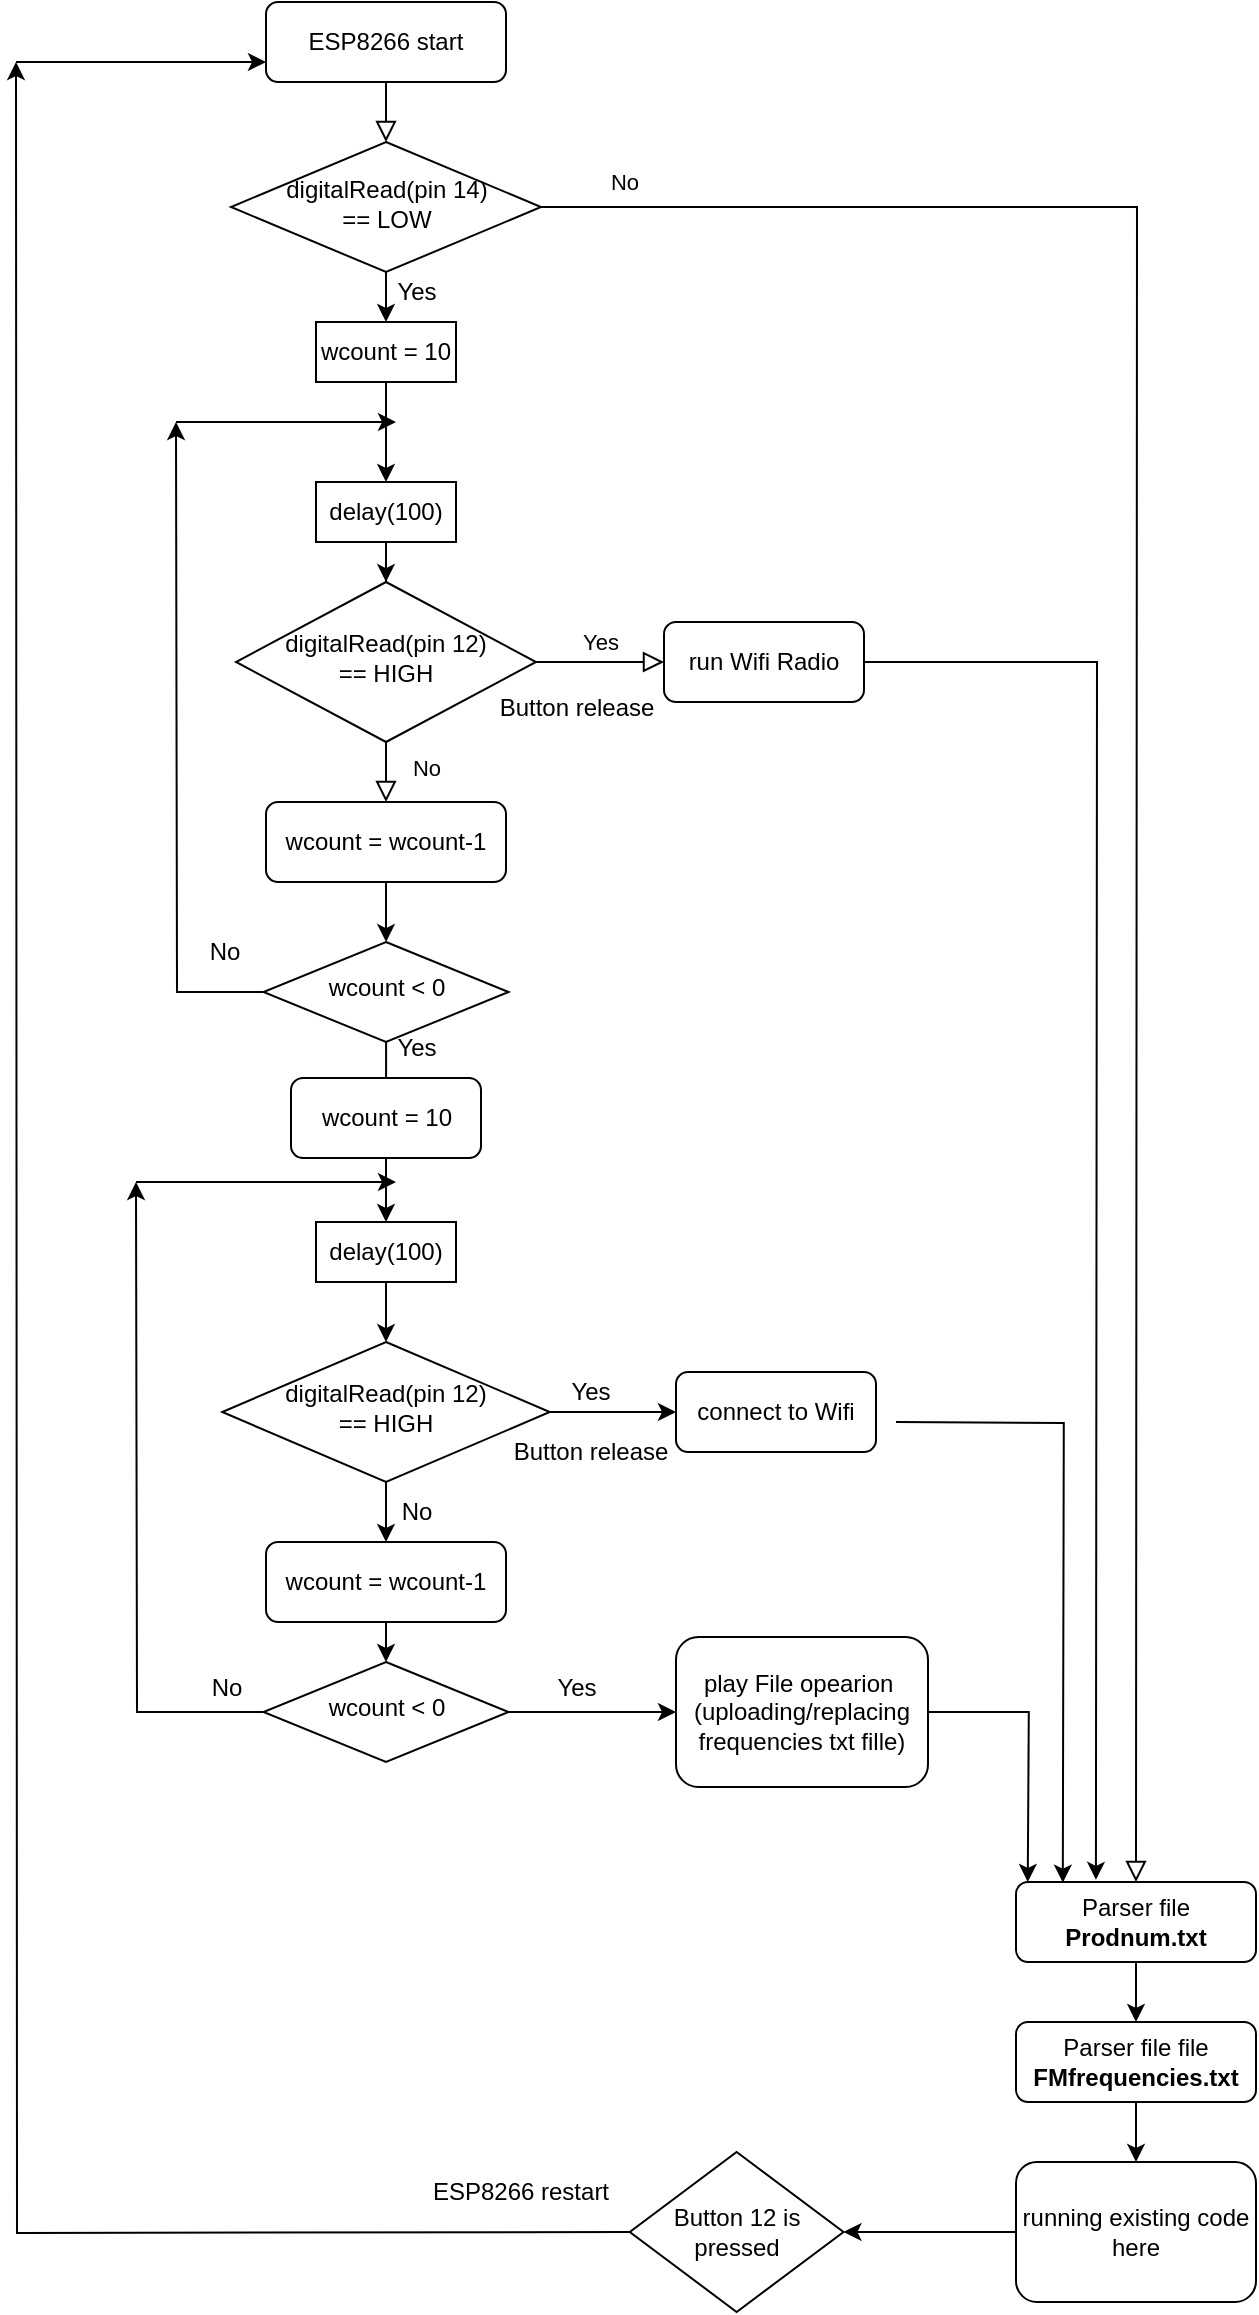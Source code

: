 <mxfile version="24.8.3">
  <diagram id="C5RBs43oDa-KdzZeNtuy" name="Page-1">
    <mxGraphModel dx="1195" dy="615" grid="1" gridSize="10" guides="1" tooltips="1" connect="1" arrows="1" fold="1" page="1" pageScale="1" pageWidth="827" pageHeight="1169" math="0" shadow="0">
      <root>
        <mxCell id="WIyWlLk6GJQsqaUBKTNV-0" />
        <mxCell id="WIyWlLk6GJQsqaUBKTNV-1" parent="WIyWlLk6GJQsqaUBKTNV-0" />
        <mxCell id="WIyWlLk6GJQsqaUBKTNV-2" value="" style="rounded=0;html=1;jettySize=auto;orthogonalLoop=1;fontSize=11;endArrow=block;endFill=0;endSize=8;strokeWidth=1;shadow=0;labelBackgroundColor=none;edgeStyle=orthogonalEdgeStyle;" parent="WIyWlLk6GJQsqaUBKTNV-1" source="WIyWlLk6GJQsqaUBKTNV-3" target="WIyWlLk6GJQsqaUBKTNV-6" edge="1">
          <mxGeometry relative="1" as="geometry" />
        </mxCell>
        <mxCell id="WIyWlLk6GJQsqaUBKTNV-3" value="ESP8266 start" style="rounded=1;whiteSpace=wrap;html=1;fontSize=12;glass=0;strokeWidth=1;shadow=0;" parent="WIyWlLk6GJQsqaUBKTNV-1" vertex="1">
          <mxGeometry x="165" y="10" width="120" height="40" as="geometry" />
        </mxCell>
        <mxCell id="WIyWlLk6GJQsqaUBKTNV-5" value="No" style="edgeStyle=orthogonalEdgeStyle;rounded=0;html=1;jettySize=auto;orthogonalLoop=1;fontSize=11;endArrow=block;endFill=0;endSize=8;strokeWidth=1;shadow=0;labelBackgroundColor=none;" parent="WIyWlLk6GJQsqaUBKTNV-1" source="WIyWlLk6GJQsqaUBKTNV-6" edge="1">
          <mxGeometry x="-0.927" y="12" relative="1" as="geometry">
            <mxPoint y="-1" as="offset" />
            <mxPoint x="600" y="950" as="targetPoint" />
          </mxGeometry>
        </mxCell>
        <mxCell id="ev5XQa3KlGmRPrC_pve0-5" value="" style="edgeStyle=orthogonalEdgeStyle;rounded=0;orthogonalLoop=1;jettySize=auto;html=1;" edge="1" parent="WIyWlLk6GJQsqaUBKTNV-1" source="WIyWlLk6GJQsqaUBKTNV-6" target="ev5XQa3KlGmRPrC_pve0-4">
          <mxGeometry relative="1" as="geometry" />
        </mxCell>
        <mxCell id="WIyWlLk6GJQsqaUBKTNV-6" value="digitalRead(pin 14)&lt;div&gt;== LOW&lt;/div&gt;" style="rhombus;whiteSpace=wrap;html=1;shadow=0;fontFamily=Helvetica;fontSize=12;align=center;strokeWidth=1;spacing=6;spacingTop=-4;" parent="WIyWlLk6GJQsqaUBKTNV-1" vertex="1">
          <mxGeometry x="147.51" y="80" width="155" height="65" as="geometry" />
        </mxCell>
        <mxCell id="WIyWlLk6GJQsqaUBKTNV-8" value="No" style="rounded=0;html=1;jettySize=auto;orthogonalLoop=1;fontSize=11;endArrow=block;endFill=0;endSize=8;strokeWidth=1;shadow=0;labelBackgroundColor=none;edgeStyle=orthogonalEdgeStyle;" parent="WIyWlLk6GJQsqaUBKTNV-1" source="WIyWlLk6GJQsqaUBKTNV-10" target="WIyWlLk6GJQsqaUBKTNV-11" edge="1">
          <mxGeometry x="0.333" y="20" relative="1" as="geometry">
            <mxPoint as="offset" />
          </mxGeometry>
        </mxCell>
        <mxCell id="WIyWlLk6GJQsqaUBKTNV-9" value="Yes" style="edgeStyle=orthogonalEdgeStyle;rounded=0;html=1;jettySize=auto;orthogonalLoop=1;fontSize=11;endArrow=block;endFill=0;endSize=8;strokeWidth=1;shadow=0;labelBackgroundColor=none;" parent="WIyWlLk6GJQsqaUBKTNV-1" source="WIyWlLk6GJQsqaUBKTNV-10" target="WIyWlLk6GJQsqaUBKTNV-12" edge="1">
          <mxGeometry y="10" relative="1" as="geometry">
            <mxPoint as="offset" />
          </mxGeometry>
        </mxCell>
        <mxCell id="WIyWlLk6GJQsqaUBKTNV-10" value="digitalRead(pin 12)&lt;div&gt;== HIGH&lt;/div&gt;" style="rhombus;whiteSpace=wrap;html=1;shadow=0;fontFamily=Helvetica;fontSize=12;align=center;strokeWidth=1;spacing=6;spacingTop=-4;" parent="WIyWlLk6GJQsqaUBKTNV-1" vertex="1">
          <mxGeometry x="150.01" y="300" width="150" height="80" as="geometry" />
        </mxCell>
        <mxCell id="ev5XQa3KlGmRPrC_pve0-12" value="" style="edgeStyle=orthogonalEdgeStyle;rounded=0;orthogonalLoop=1;jettySize=auto;html=1;" edge="1" parent="WIyWlLk6GJQsqaUBKTNV-1" source="WIyWlLk6GJQsqaUBKTNV-11" target="ev5XQa3KlGmRPrC_pve0-11">
          <mxGeometry relative="1" as="geometry" />
        </mxCell>
        <mxCell id="WIyWlLk6GJQsqaUBKTNV-11" value="wcount = wcount-1" style="rounded=1;whiteSpace=wrap;html=1;fontSize=12;glass=0;strokeWidth=1;shadow=0;" parent="WIyWlLk6GJQsqaUBKTNV-1" vertex="1">
          <mxGeometry x="165" y="410" width="120" height="40" as="geometry" />
        </mxCell>
        <mxCell id="ev5XQa3KlGmRPrC_pve0-9" style="edgeStyle=orthogonalEdgeStyle;rounded=0;orthogonalLoop=1;jettySize=auto;html=1;entryX=0.333;entryY=-0.027;entryDx=0;entryDy=0;entryPerimeter=0;exitX=1;exitY=0.5;exitDx=0;exitDy=0;" edge="1" parent="WIyWlLk6GJQsqaUBKTNV-1" source="WIyWlLk6GJQsqaUBKTNV-12">
          <mxGeometry relative="1" as="geometry">
            <mxPoint x="460" y="335.88" as="sourcePoint" />
            <mxPoint x="579.96" y="948.92" as="targetPoint" />
          </mxGeometry>
        </mxCell>
        <mxCell id="WIyWlLk6GJQsqaUBKTNV-12" value="run Wifi Radio" style="rounded=1;whiteSpace=wrap;html=1;fontSize=12;glass=0;strokeWidth=1;shadow=0;" parent="WIyWlLk6GJQsqaUBKTNV-1" vertex="1">
          <mxGeometry x="364" y="320" width="100" height="40" as="geometry" />
        </mxCell>
        <mxCell id="ev5XQa3KlGmRPrC_pve0-7" value="" style="edgeStyle=orthogonalEdgeStyle;rounded=0;orthogonalLoop=1;jettySize=auto;html=1;" edge="1" parent="WIyWlLk6GJQsqaUBKTNV-1" source="ev5XQa3KlGmRPrC_pve0-4" target="ev5XQa3KlGmRPrC_pve0-6">
          <mxGeometry relative="1" as="geometry" />
        </mxCell>
        <mxCell id="ev5XQa3KlGmRPrC_pve0-4" value="wcount = 10" style="rounded=0;whiteSpace=wrap;html=1;" vertex="1" parent="WIyWlLk6GJQsqaUBKTNV-1">
          <mxGeometry x="190" y="170" width="70" height="30" as="geometry" />
        </mxCell>
        <mxCell id="ev5XQa3KlGmRPrC_pve0-8" value="" style="edgeStyle=orthogonalEdgeStyle;rounded=0;orthogonalLoop=1;jettySize=auto;html=1;" edge="1" parent="WIyWlLk6GJQsqaUBKTNV-1" source="ev5XQa3KlGmRPrC_pve0-6" target="WIyWlLk6GJQsqaUBKTNV-10">
          <mxGeometry relative="1" as="geometry" />
        </mxCell>
        <mxCell id="ev5XQa3KlGmRPrC_pve0-6" value="delay(100)" style="rounded=0;whiteSpace=wrap;html=1;" vertex="1" parent="WIyWlLk6GJQsqaUBKTNV-1">
          <mxGeometry x="190" y="250" width="70" height="30" as="geometry" />
        </mxCell>
        <mxCell id="ev5XQa3KlGmRPrC_pve0-10" value="Yes" style="text;html=1;align=center;verticalAlign=middle;resizable=0;points=[];autosize=1;strokeColor=none;fillColor=none;" vertex="1" parent="WIyWlLk6GJQsqaUBKTNV-1">
          <mxGeometry x="220" y="140" width="40" height="30" as="geometry" />
        </mxCell>
        <mxCell id="ev5XQa3KlGmRPrC_pve0-18" value="" style="edgeStyle=orthogonalEdgeStyle;rounded=0;orthogonalLoop=1;jettySize=auto;html=1;" edge="1" parent="WIyWlLk6GJQsqaUBKTNV-1" source="ev5XQa3KlGmRPrC_pve0-11" target="ev5XQa3KlGmRPrC_pve0-17">
          <mxGeometry relative="1" as="geometry" />
        </mxCell>
        <mxCell id="ev5XQa3KlGmRPrC_pve0-50" style="edgeStyle=orthogonalEdgeStyle;rounded=0;orthogonalLoop=1;jettySize=auto;html=1;exitX=0;exitY=0.5;exitDx=0;exitDy=0;" edge="1" parent="WIyWlLk6GJQsqaUBKTNV-1" source="ev5XQa3KlGmRPrC_pve0-11">
          <mxGeometry relative="1" as="geometry">
            <mxPoint x="120" y="220" as="targetPoint" />
          </mxGeometry>
        </mxCell>
        <mxCell id="ev5XQa3KlGmRPrC_pve0-11" value="wcount &amp;lt; 0" style="rhombus;whiteSpace=wrap;html=1;shadow=0;fontFamily=Helvetica;fontSize=12;align=center;strokeWidth=1;spacing=6;spacingTop=-4;" vertex="1" parent="WIyWlLk6GJQsqaUBKTNV-1">
          <mxGeometry x="163.75" y="480" width="122.5" height="50" as="geometry" />
        </mxCell>
        <mxCell id="ev5XQa3KlGmRPrC_pve0-15" value="" style="endArrow=classic;html=1;rounded=0;" edge="1" parent="WIyWlLk6GJQsqaUBKTNV-1">
          <mxGeometry width="50" height="50" relative="1" as="geometry">
            <mxPoint x="120" y="220" as="sourcePoint" />
            <mxPoint x="230" y="220" as="targetPoint" />
          </mxGeometry>
        </mxCell>
        <mxCell id="ev5XQa3KlGmRPrC_pve0-16" value="No" style="text;html=1;align=center;verticalAlign=middle;resizable=0;points=[];autosize=1;strokeColor=none;fillColor=none;" vertex="1" parent="WIyWlLk6GJQsqaUBKTNV-1">
          <mxGeometry x="123.75" y="470" width="40" height="30" as="geometry" />
        </mxCell>
        <mxCell id="ev5XQa3KlGmRPrC_pve0-20" value="" style="edgeStyle=orthogonalEdgeStyle;rounded=0;orthogonalLoop=1;jettySize=auto;html=1;" edge="1" parent="WIyWlLk6GJQsqaUBKTNV-1" source="ev5XQa3KlGmRPrC_pve0-17" target="ev5XQa3KlGmRPrC_pve0-19">
          <mxGeometry relative="1" as="geometry" />
        </mxCell>
        <mxCell id="ev5XQa3KlGmRPrC_pve0-17" value="wcount = 10" style="rounded=1;whiteSpace=wrap;html=1;fontSize=12;glass=0;strokeWidth=1;shadow=0;" vertex="1" parent="WIyWlLk6GJQsqaUBKTNV-1">
          <mxGeometry x="177.5" y="548" width="95" height="40" as="geometry" />
        </mxCell>
        <mxCell id="ev5XQa3KlGmRPrC_pve0-22" value="" style="edgeStyle=orthogonalEdgeStyle;rounded=0;orthogonalLoop=1;jettySize=auto;html=1;" edge="1" parent="WIyWlLk6GJQsqaUBKTNV-1" source="ev5XQa3KlGmRPrC_pve0-19" target="ev5XQa3KlGmRPrC_pve0-21">
          <mxGeometry relative="1" as="geometry" />
        </mxCell>
        <mxCell id="ev5XQa3KlGmRPrC_pve0-19" value="delay(100)" style="rounded=0;whiteSpace=wrap;html=1;" vertex="1" parent="WIyWlLk6GJQsqaUBKTNV-1">
          <mxGeometry x="190" y="620" width="70" height="30" as="geometry" />
        </mxCell>
        <mxCell id="ev5XQa3KlGmRPrC_pve0-24" value="" style="edgeStyle=orthogonalEdgeStyle;rounded=0;orthogonalLoop=1;jettySize=auto;html=1;" edge="1" parent="WIyWlLk6GJQsqaUBKTNV-1" source="ev5XQa3KlGmRPrC_pve0-21" target="ev5XQa3KlGmRPrC_pve0-23">
          <mxGeometry relative="1" as="geometry" />
        </mxCell>
        <mxCell id="ev5XQa3KlGmRPrC_pve0-31" value="" style="edgeStyle=orthogonalEdgeStyle;rounded=0;orthogonalLoop=1;jettySize=auto;html=1;" edge="1" parent="WIyWlLk6GJQsqaUBKTNV-1" source="ev5XQa3KlGmRPrC_pve0-21" target="ev5XQa3KlGmRPrC_pve0-30">
          <mxGeometry relative="1" as="geometry" />
        </mxCell>
        <mxCell id="ev5XQa3KlGmRPrC_pve0-21" value="digitalRead(pin 12)&lt;div&gt;== HIGH&lt;/div&gt;" style="rhombus;whiteSpace=wrap;html=1;shadow=0;fontFamily=Helvetica;fontSize=12;align=center;strokeWidth=1;spacing=6;spacingTop=-4;" vertex="1" parent="WIyWlLk6GJQsqaUBKTNV-1">
          <mxGeometry x="143.13" y="680" width="163.75" height="70" as="geometry" />
        </mxCell>
        <mxCell id="ev5XQa3KlGmRPrC_pve0-23" value="connect to Wifi" style="rounded=1;whiteSpace=wrap;html=1;fontSize=12;glass=0;strokeWidth=1;shadow=0;" vertex="1" parent="WIyWlLk6GJQsqaUBKTNV-1">
          <mxGeometry x="370" y="695" width="100" height="40" as="geometry" />
        </mxCell>
        <mxCell id="ev5XQa3KlGmRPrC_pve0-25" style="edgeStyle=orthogonalEdgeStyle;rounded=0;orthogonalLoop=1;jettySize=auto;html=1;entryX=0.195;entryY=0.008;entryDx=0;entryDy=0;entryPerimeter=0;" edge="1" parent="WIyWlLk6GJQsqaUBKTNV-1">
          <mxGeometry relative="1" as="geometry">
            <mxPoint x="480" y="720" as="sourcePoint" />
            <mxPoint x="563.4" y="950.32" as="targetPoint" />
          </mxGeometry>
        </mxCell>
        <mxCell id="ev5XQa3KlGmRPrC_pve0-27" value="Yes" style="text;html=1;align=center;verticalAlign=middle;resizable=0;points=[];autosize=1;strokeColor=none;fillColor=none;" vertex="1" parent="WIyWlLk6GJQsqaUBKTNV-1">
          <mxGeometry x="306.88" y="690" width="40" height="30" as="geometry" />
        </mxCell>
        <mxCell id="ev5XQa3KlGmRPrC_pve0-28" value="Button release" style="text;html=1;align=center;verticalAlign=middle;resizable=0;points=[];autosize=1;strokeColor=none;fillColor=none;" vertex="1" parent="WIyWlLk6GJQsqaUBKTNV-1">
          <mxGeometry x="276.88" y="720" width="100" height="30" as="geometry" />
        </mxCell>
        <mxCell id="ev5XQa3KlGmRPrC_pve0-34" value="" style="edgeStyle=orthogonalEdgeStyle;rounded=0;orthogonalLoop=1;jettySize=auto;html=1;" edge="1" parent="WIyWlLk6GJQsqaUBKTNV-1" source="ev5XQa3KlGmRPrC_pve0-30" target="ev5XQa3KlGmRPrC_pve0-33">
          <mxGeometry relative="1" as="geometry" />
        </mxCell>
        <mxCell id="ev5XQa3KlGmRPrC_pve0-30" value="wcount = wcount-1" style="rounded=1;whiteSpace=wrap;html=1;fontSize=12;glass=0;strokeWidth=1;shadow=0;" vertex="1" parent="WIyWlLk6GJQsqaUBKTNV-1">
          <mxGeometry x="165.01" y="780" width="120" height="40" as="geometry" />
        </mxCell>
        <mxCell id="ev5XQa3KlGmRPrC_pve0-32" value="No" style="text;html=1;align=center;verticalAlign=middle;resizable=0;points=[];autosize=1;strokeColor=none;fillColor=none;" vertex="1" parent="WIyWlLk6GJQsqaUBKTNV-1">
          <mxGeometry x="220" y="750" width="40" height="30" as="geometry" />
        </mxCell>
        <mxCell id="ev5XQa3KlGmRPrC_pve0-36" value="" style="edgeStyle=orthogonalEdgeStyle;rounded=0;orthogonalLoop=1;jettySize=auto;html=1;" edge="1" parent="WIyWlLk6GJQsqaUBKTNV-1" source="ev5XQa3KlGmRPrC_pve0-33" target="ev5XQa3KlGmRPrC_pve0-35">
          <mxGeometry relative="1" as="geometry" />
        </mxCell>
        <mxCell id="ev5XQa3KlGmRPrC_pve0-48" style="edgeStyle=orthogonalEdgeStyle;rounded=0;orthogonalLoop=1;jettySize=auto;html=1;exitX=0;exitY=0.5;exitDx=0;exitDy=0;" edge="1" parent="WIyWlLk6GJQsqaUBKTNV-1" source="ev5XQa3KlGmRPrC_pve0-33">
          <mxGeometry relative="1" as="geometry">
            <mxPoint x="100" y="600" as="targetPoint" />
          </mxGeometry>
        </mxCell>
        <mxCell id="ev5XQa3KlGmRPrC_pve0-33" value="wcount &amp;lt; 0" style="rhombus;whiteSpace=wrap;html=1;shadow=0;fontFamily=Helvetica;fontSize=12;align=center;strokeWidth=1;spacing=6;spacingTop=-4;" vertex="1" parent="WIyWlLk6GJQsqaUBKTNV-1">
          <mxGeometry x="163.75" y="840" width="122.5" height="50" as="geometry" />
        </mxCell>
        <mxCell id="ev5XQa3KlGmRPrC_pve0-35" value="play File opearion&amp;nbsp;&lt;div&gt;(uploading/replacing frequencies txt fille)&lt;/div&gt;" style="rounded=1;whiteSpace=wrap;html=1;fontSize=12;glass=0;strokeWidth=1;shadow=0;" vertex="1" parent="WIyWlLk6GJQsqaUBKTNV-1">
          <mxGeometry x="370" y="827.5" width="126" height="75" as="geometry" />
        </mxCell>
        <mxCell id="ev5XQa3KlGmRPrC_pve0-37" value="Yes" style="text;html=1;align=center;verticalAlign=middle;resizable=0;points=[];autosize=1;strokeColor=none;fillColor=none;" vertex="1" parent="WIyWlLk6GJQsqaUBKTNV-1">
          <mxGeometry x="300" y="838" width="40" height="30" as="geometry" />
        </mxCell>
        <mxCell id="ev5XQa3KlGmRPrC_pve0-39" value="" style="endArrow=classic;html=1;rounded=0;" edge="1" parent="WIyWlLk6GJQsqaUBKTNV-1">
          <mxGeometry width="50" height="50" relative="1" as="geometry">
            <mxPoint x="100" y="600" as="sourcePoint" />
            <mxPoint x="230" y="600" as="targetPoint" />
          </mxGeometry>
        </mxCell>
        <mxCell id="ev5XQa3KlGmRPrC_pve0-40" value="No" style="text;html=1;align=center;verticalAlign=middle;resizable=0;points=[];autosize=1;strokeColor=none;fillColor=none;" vertex="1" parent="WIyWlLk6GJQsqaUBKTNV-1">
          <mxGeometry x="125" y="838" width="40" height="30" as="geometry" />
        </mxCell>
        <mxCell id="ev5XQa3KlGmRPrC_pve0-41" style="edgeStyle=orthogonalEdgeStyle;rounded=0;orthogonalLoop=1;jettySize=auto;html=1;entryX=0.049;entryY=0;entryDx=0;entryDy=0;entryPerimeter=0;" edge="1" parent="WIyWlLk6GJQsqaUBKTNV-1" source="ev5XQa3KlGmRPrC_pve0-35">
          <mxGeometry relative="1" as="geometry">
            <mxPoint x="545.88" y="950" as="targetPoint" />
          </mxGeometry>
        </mxCell>
        <mxCell id="ev5XQa3KlGmRPrC_pve0-51" style="edgeStyle=orthogonalEdgeStyle;rounded=0;orthogonalLoop=1;jettySize=auto;html=1;" edge="1" parent="WIyWlLk6GJQsqaUBKTNV-1">
          <mxGeometry relative="1" as="geometry">
            <mxPoint x="40" y="40" as="targetPoint" />
            <mxPoint x="346.88" y="1125" as="sourcePoint" />
          </mxGeometry>
        </mxCell>
        <mxCell id="ev5XQa3KlGmRPrC_pve0-52" value="" style="endArrow=classic;html=1;rounded=0;entryX=0;entryY=0.75;entryDx=0;entryDy=0;" edge="1" parent="WIyWlLk6GJQsqaUBKTNV-1" target="WIyWlLk6GJQsqaUBKTNV-3">
          <mxGeometry width="50" height="50" relative="1" as="geometry">
            <mxPoint x="40" y="40" as="sourcePoint" />
            <mxPoint x="190" y="170" as="targetPoint" />
          </mxGeometry>
        </mxCell>
        <mxCell id="ev5XQa3KlGmRPrC_pve0-57" value="" style="edgeStyle=orthogonalEdgeStyle;rounded=0;orthogonalLoop=1;jettySize=auto;html=1;" edge="1" parent="WIyWlLk6GJQsqaUBKTNV-1" source="ev5XQa3KlGmRPrC_pve0-58" target="ev5XQa3KlGmRPrC_pve0-60">
          <mxGeometry relative="1" as="geometry" />
        </mxCell>
        <mxCell id="ev5XQa3KlGmRPrC_pve0-58" value="Parser file &lt;b&gt;Prodnum.txt&lt;/b&gt;" style="rounded=1;whiteSpace=wrap;html=1;fontSize=12;glass=0;strokeWidth=1;shadow=0;" vertex="1" parent="WIyWlLk6GJQsqaUBKTNV-1">
          <mxGeometry x="540" y="950" width="120" height="40" as="geometry" />
        </mxCell>
        <mxCell id="ev5XQa3KlGmRPrC_pve0-59" value="" style="edgeStyle=orthogonalEdgeStyle;rounded=0;orthogonalLoop=1;jettySize=auto;html=1;" edge="1" parent="WIyWlLk6GJQsqaUBKTNV-1" source="ev5XQa3KlGmRPrC_pve0-60" target="ev5XQa3KlGmRPrC_pve0-62">
          <mxGeometry relative="1" as="geometry" />
        </mxCell>
        <mxCell id="ev5XQa3KlGmRPrC_pve0-60" value="Parser file file &lt;b&gt;FMfrequencies.txt&lt;/b&gt;" style="rounded=1;whiteSpace=wrap;html=1;fontSize=12;glass=0;strokeWidth=1;shadow=0;" vertex="1" parent="WIyWlLk6GJQsqaUBKTNV-1">
          <mxGeometry x="540" y="1020" width="120" height="40" as="geometry" />
        </mxCell>
        <mxCell id="ev5XQa3KlGmRPrC_pve0-61" value="" style="edgeStyle=orthogonalEdgeStyle;rounded=0;orthogonalLoop=1;jettySize=auto;html=1;" edge="1" parent="WIyWlLk6GJQsqaUBKTNV-1" source="ev5XQa3KlGmRPrC_pve0-62" target="ev5XQa3KlGmRPrC_pve0-63">
          <mxGeometry relative="1" as="geometry" />
        </mxCell>
        <mxCell id="ev5XQa3KlGmRPrC_pve0-62" value="running existing code here" style="rounded=1;whiteSpace=wrap;html=1;fontSize=12;glass=0;strokeWidth=1;shadow=0;" vertex="1" parent="WIyWlLk6GJQsqaUBKTNV-1">
          <mxGeometry x="540" y="1090" width="120" height="70" as="geometry" />
        </mxCell>
        <mxCell id="ev5XQa3KlGmRPrC_pve0-63" value="Button 12 is pressed" style="rhombus;whiteSpace=wrap;html=1;" vertex="1" parent="WIyWlLk6GJQsqaUBKTNV-1">
          <mxGeometry x="346.88" y="1085" width="106.88" height="80" as="geometry" />
        </mxCell>
        <mxCell id="ev5XQa3KlGmRPrC_pve0-64" value="ESP8266 restart" style="text;html=1;align=center;verticalAlign=middle;resizable=0;points=[];autosize=1;strokeColor=none;fillColor=none;" vertex="1" parent="WIyWlLk6GJQsqaUBKTNV-1">
          <mxGeometry x="236.88" y="1090" width="110" height="30" as="geometry" />
        </mxCell>
        <mxCell id="ev5XQa3KlGmRPrC_pve0-68" value="Yes" style="text;html=1;align=center;verticalAlign=middle;resizable=0;points=[];autosize=1;strokeColor=none;fillColor=none;" vertex="1" parent="WIyWlLk6GJQsqaUBKTNV-1">
          <mxGeometry x="220" y="518" width="40" height="30" as="geometry" />
        </mxCell>
        <mxCell id="ev5XQa3KlGmRPrC_pve0-69" value="Button release" style="text;html=1;align=center;verticalAlign=middle;resizable=0;points=[];autosize=1;strokeColor=none;fillColor=none;" vertex="1" parent="WIyWlLk6GJQsqaUBKTNV-1">
          <mxGeometry x="270" y="348" width="100" height="30" as="geometry" />
        </mxCell>
      </root>
    </mxGraphModel>
  </diagram>
</mxfile>
